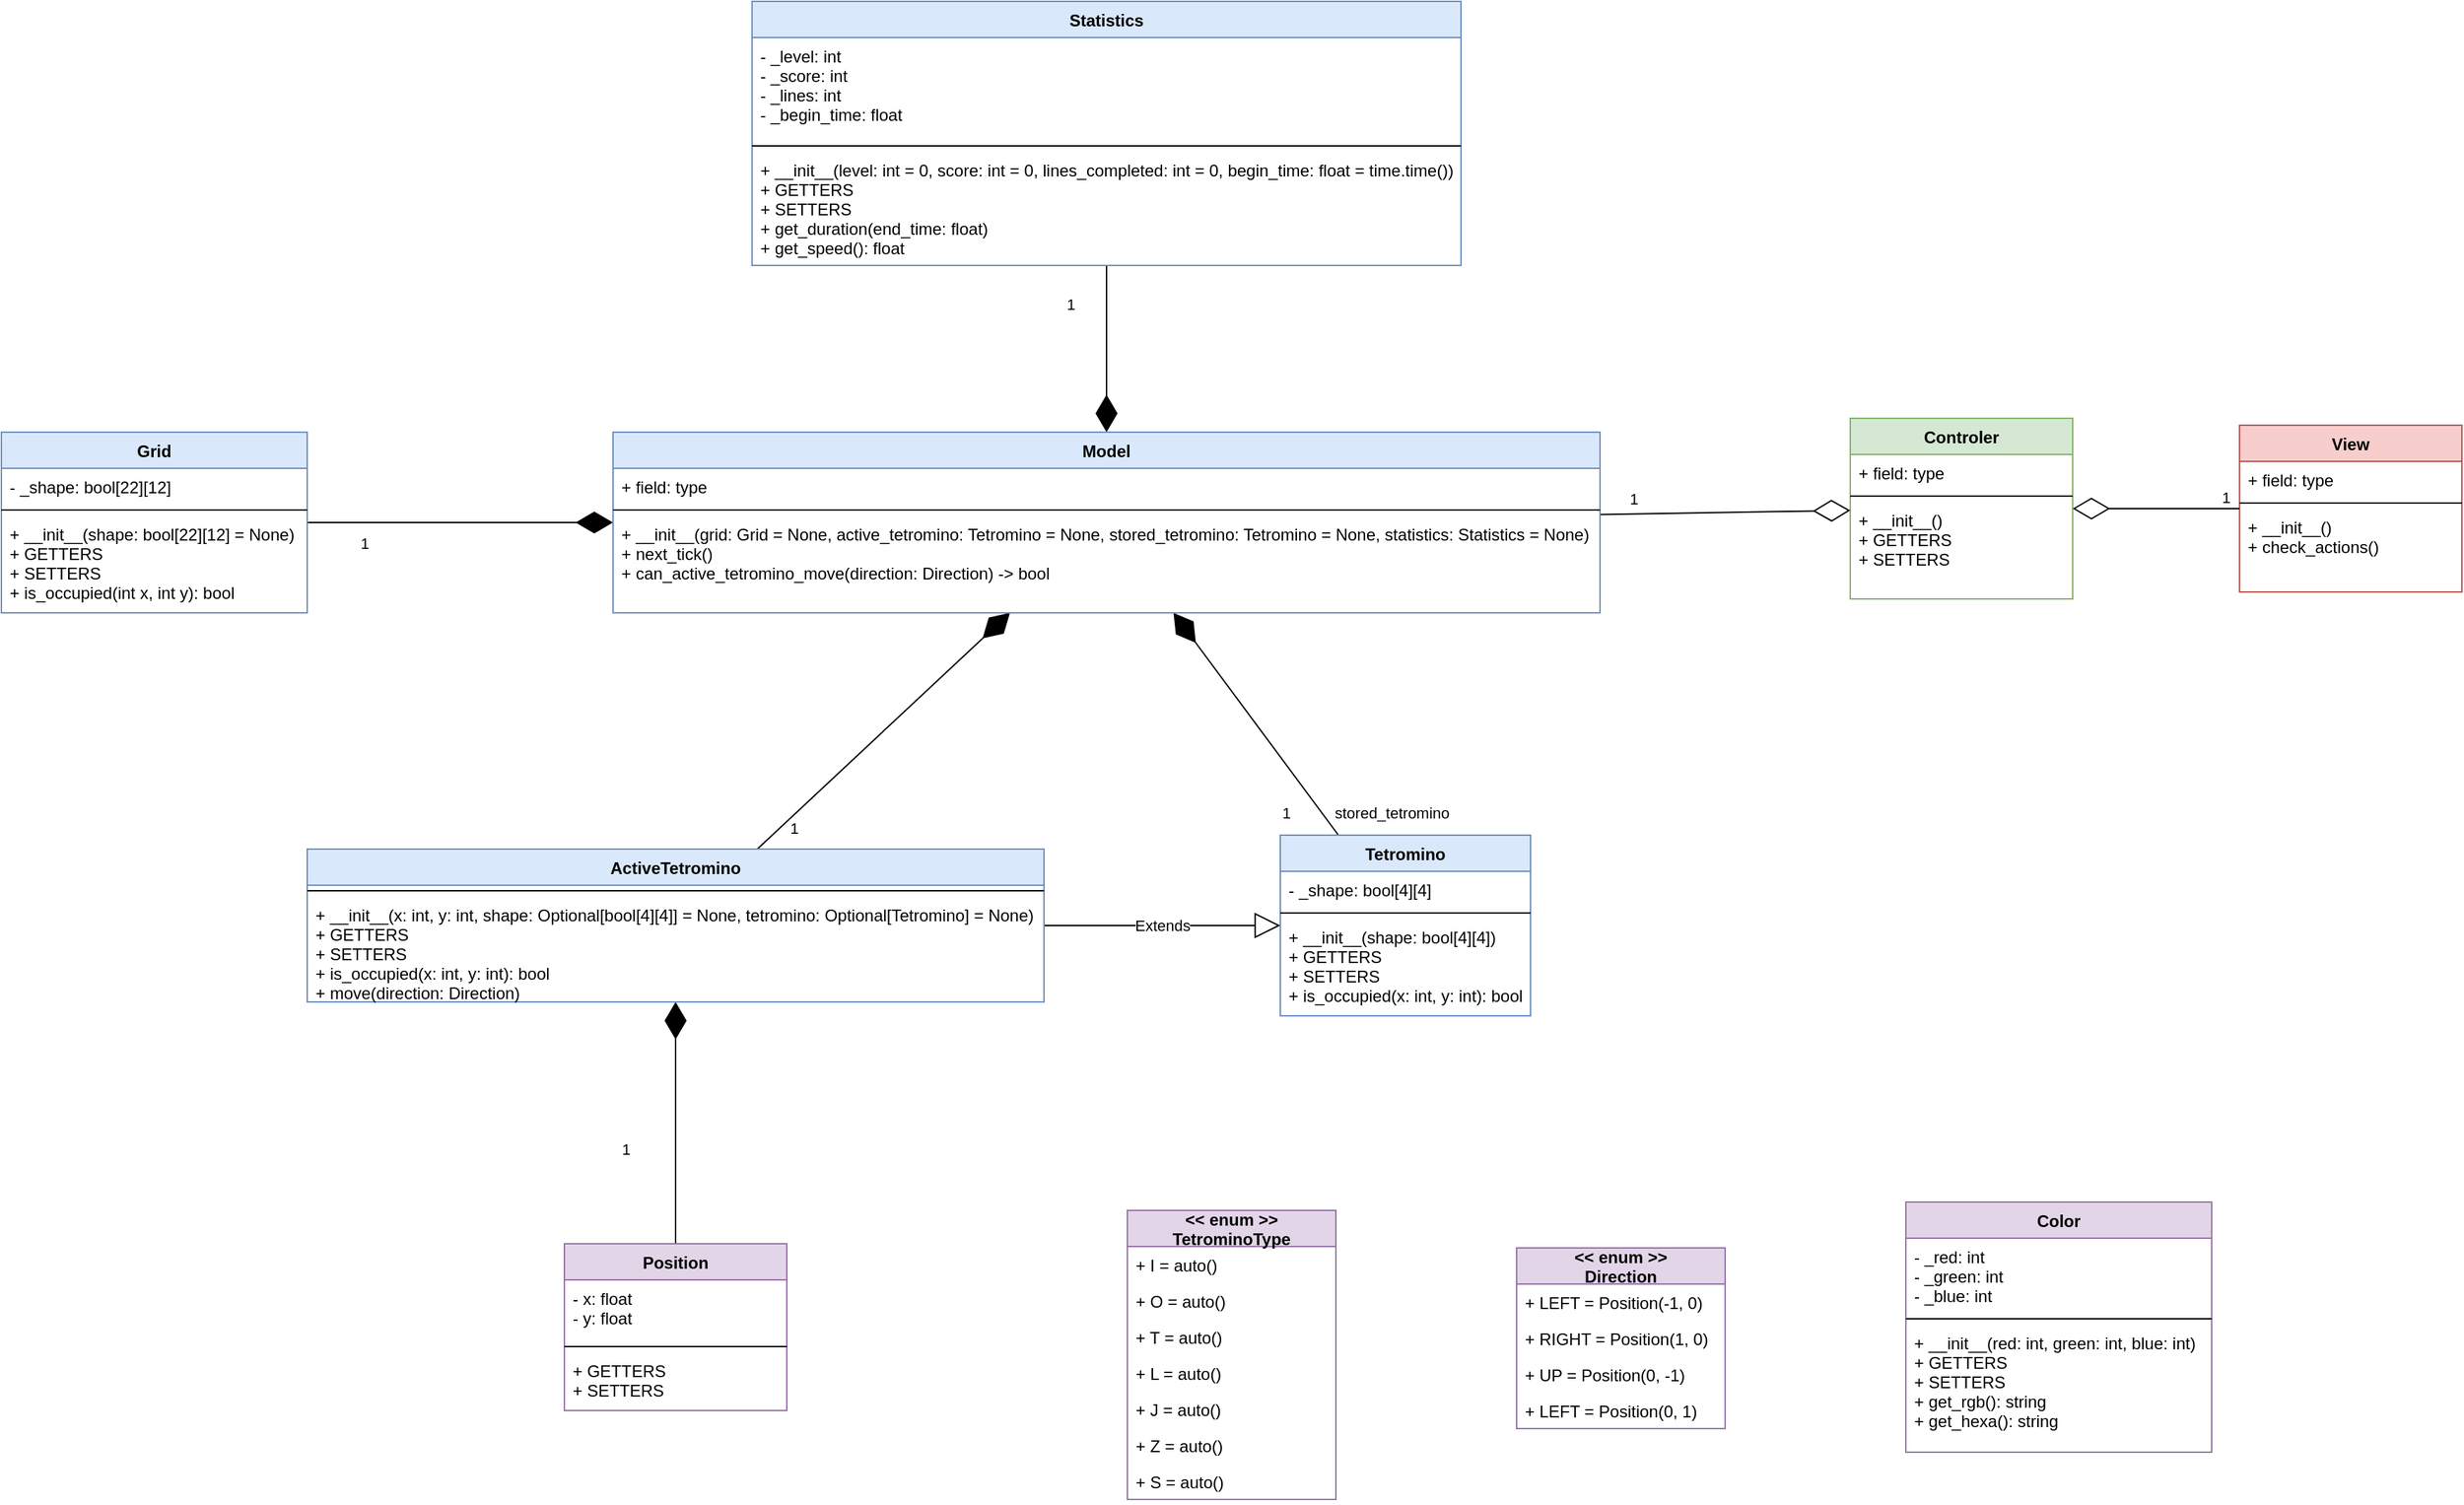 <mxfile version="13.7.9" type="device"><diagram id="LG4WflgYfopz1KUowW6H" name="Page-1"><mxGraphModel dx="2302" dy="1393" grid="1" gridSize="10" guides="1" tooltips="1" connect="1" arrows="0" fold="1" page="0" pageScale="1" pageWidth="827" pageHeight="1169" math="0" shadow="0"><root><mxCell id="0"/><mxCell id="1" parent="0"/><mxCell id="iFen5r1rHBEtQb6zMY1m-44" value="" style="endArrow=diamondThin;endFill=1;endSize=24;html=1;" parent="1" source="iFen5r1rHBEtQb6zMY1m-32" target="iFen5r1rHBEtQb6zMY1m-1" edge="1"><mxGeometry width="160" relative="1" as="geometry"><mxPoint y="364" as="sourcePoint"/><mxPoint y="310" as="targetPoint"/></mxGeometry></mxCell><mxCell id="iFen5r1rHBEtQb6zMY1m-71" value="1" style="edgeLabel;html=1;align=center;verticalAlign=middle;resizable=0;points=[];" parent="iFen5r1rHBEtQb6zMY1m-44" vertex="1" connectable="0"><mxGeometry x="-0.359" y="2" relative="1" as="geometry"><mxPoint x="-28.57" y="-11" as="offset"/></mxGeometry></mxCell><mxCell id="iFen5r1rHBEtQb6zMY1m-59" value="" style="endArrow=diamondThin;endFill=1;endSize=24;html=1;" parent="1" source="iFen5r1rHBEtQb6zMY1m-61" target="iFen5r1rHBEtQb6zMY1m-1" edge="1"><mxGeometry width="160" relative="1" as="geometry"><mxPoint x="270.0" y="388" as="sourcePoint"/><mxPoint x="80" y="262" as="targetPoint"/></mxGeometry></mxCell><mxCell id="iFen5r1rHBEtQb6zMY1m-60" value="1" style="edgeLabel;html=1;align=center;verticalAlign=middle;resizable=0;points=[];" parent="iFen5r1rHBEtQb6zMY1m-59" vertex="1" connectable="0"><mxGeometry x="-0.109" y="1" relative="1" as="geometry"><mxPoint x="-56.86" y="16.0" as="offset"/></mxGeometry></mxCell><mxCell id="iFen5r1rHBEtQb6zMY1m-72" value="" style="endArrow=diamondThin;endFill=1;endSize=24;html=1;" parent="1" source="iFen5r1rHBEtQb6zMY1m-65" target="iFen5r1rHBEtQb6zMY1m-1" edge="1"><mxGeometry width="160" relative="1" as="geometry"><mxPoint x="-40" y="372" as="sourcePoint"/><mxPoint x="20" y="302" as="targetPoint"/></mxGeometry></mxCell><mxCell id="iFen5r1rHBEtQb6zMY1m-73" value="1" style="edgeLabel;html=1;align=center;verticalAlign=middle;resizable=0;points=[];" parent="iFen5r1rHBEtQb6zMY1m-72" vertex="1" connectable="0"><mxGeometry x="-0.702" relative="1" as="geometry"><mxPoint x="-20.03" y="7.14" as="offset"/></mxGeometry></mxCell><mxCell id="iFen5r1rHBEtQb6zMY1m-74" value="stored_tetromino" style="edgeLabel;html=1;align=center;verticalAlign=middle;resizable=0;points=[];" parent="iFen5r1rHBEtQb6zMY1m-72" vertex="1" connectable="0"><mxGeometry x="-0.534" relative="1" as="geometry"><mxPoint x="65.59" y="21.12" as="offset"/></mxGeometry></mxCell><mxCell id="iFen5r1rHBEtQb6zMY1m-75" value="" style="endArrow=diamondThin;endFill=1;endSize=24;html=1;" parent="1" source="MVBauPSFIROXOEQPaAqL-12" target="iFen5r1rHBEtQb6zMY1m-1" edge="1"><mxGeometry width="160" relative="1" as="geometry"><mxPoint x="-80" y="362" as="sourcePoint"/><mxPoint x="-54.717" y="270" as="targetPoint"/><Array as="points"/></mxGeometry></mxCell><mxCell id="iFen5r1rHBEtQb6zMY1m-76" value="1" style="edgeLabel;html=1;align=center;verticalAlign=middle;resizable=0;points=[];" parent="iFen5r1rHBEtQb6zMY1m-75" vertex="1" connectable="0"><mxGeometry x="-0.702" relative="1" as="geometry"><mxPoint x="-1.1" y="10.05" as="offset"/></mxGeometry></mxCell><mxCell id="iFen5r1rHBEtQb6zMY1m-32" value="Statistics" style="swimlane;fontStyle=1;align=center;verticalAlign=top;childLayout=stackLayout;horizontal=1;startSize=26;horizontalStack=0;resizeParent=1;resizeParentMax=0;resizeLast=0;collapsible=1;marginBottom=0;fillColor=#dae8fc;strokeColor=#6c8ebf;" parent="1" vertex="1"><mxGeometry x="-510" y="-150" width="510" height="190" as="geometry"/></mxCell><mxCell id="iFen5r1rHBEtQb6zMY1m-33" value="- _level: int&#10;- _score: int&#10;- _lines: int&#10;- _begin_time: float" style="text;strokeColor=none;fillColor=none;align=left;verticalAlign=top;spacingLeft=4;spacingRight=4;overflow=hidden;rotatable=0;points=[[0,0.5],[1,0.5]];portConstraint=eastwest;" parent="iFen5r1rHBEtQb6zMY1m-32" vertex="1"><mxGeometry y="26" width="510" height="74" as="geometry"/></mxCell><mxCell id="iFen5r1rHBEtQb6zMY1m-34" value="" style="line;strokeWidth=1;fillColor=none;align=left;verticalAlign=middle;spacingTop=-1;spacingLeft=3;spacingRight=3;rotatable=0;labelPosition=right;points=[];portConstraint=eastwest;" parent="iFen5r1rHBEtQb6zMY1m-32" vertex="1"><mxGeometry y="100" width="510" height="8" as="geometry"/></mxCell><mxCell id="iFen5r1rHBEtQb6zMY1m-35" value="+ __init__(level: int = 0, score: int = 0, lines_completed: int = 0, begin_time: float = time.time())&#10;+ GETTERS&#10;+ SETTERS&#10;+ get_duration(end_time: float)&#10;+ get_speed(): float" style="text;strokeColor=none;fillColor=none;align=left;verticalAlign=top;spacingLeft=4;spacingRight=4;overflow=hidden;rotatable=0;points=[[0,0.5],[1,0.5]];portConstraint=eastwest;" parent="iFen5r1rHBEtQb6zMY1m-32" vertex="1"><mxGeometry y="108" width="510" height="82" as="geometry"/></mxCell><mxCell id="iFen5r1rHBEtQb6zMY1m-9" value="Controler" style="swimlane;fontStyle=1;align=center;verticalAlign=top;childLayout=stackLayout;horizontal=1;startSize=26;horizontalStack=0;resizeParent=1;resizeParentMax=0;resizeLast=0;collapsible=1;marginBottom=0;fillColor=#d5e8d4;strokeColor=#82b366;" parent="1" vertex="1"><mxGeometry x="280" y="150" width="160" height="130" as="geometry"/></mxCell><mxCell id="iFen5r1rHBEtQb6zMY1m-10" value="+ field: type" style="text;strokeColor=none;fillColor=none;align=left;verticalAlign=top;spacingLeft=4;spacingRight=4;overflow=hidden;rotatable=0;points=[[0,0.5],[1,0.5]];portConstraint=eastwest;" parent="iFen5r1rHBEtQb6zMY1m-9" vertex="1"><mxGeometry y="26" width="160" height="26" as="geometry"/></mxCell><mxCell id="iFen5r1rHBEtQb6zMY1m-11" value="" style="line;strokeWidth=1;fillColor=none;align=left;verticalAlign=middle;spacingTop=-1;spacingLeft=3;spacingRight=3;rotatable=0;labelPosition=right;points=[];portConstraint=eastwest;" parent="iFen5r1rHBEtQb6zMY1m-9" vertex="1"><mxGeometry y="52" width="160" height="8" as="geometry"/></mxCell><mxCell id="iFen5r1rHBEtQb6zMY1m-12" value="+ __init__()&#10;+ GETTERS&#10;+ SETTERS" style="text;strokeColor=none;fillColor=none;align=left;verticalAlign=top;spacingLeft=4;spacingRight=4;overflow=hidden;rotatable=0;points=[[0,0.5],[1,0.5]];portConstraint=eastwest;" parent="iFen5r1rHBEtQb6zMY1m-9" vertex="1"><mxGeometry y="60" width="160" height="70" as="geometry"/></mxCell><mxCell id="iFen5r1rHBEtQb6zMY1m-5" value="View" style="swimlane;fontStyle=1;align=center;verticalAlign=top;childLayout=stackLayout;horizontal=1;startSize=26;horizontalStack=0;resizeParent=1;resizeParentMax=0;resizeLast=0;collapsible=1;marginBottom=0;fillColor=#f8cecc;strokeColor=#b85450;" parent="1" vertex="1"><mxGeometry x="560" y="155" width="160" height="120" as="geometry"/></mxCell><mxCell id="iFen5r1rHBEtQb6zMY1m-6" value="+ field: type" style="text;strokeColor=none;fillColor=none;align=left;verticalAlign=top;spacingLeft=4;spacingRight=4;overflow=hidden;rotatable=0;points=[[0,0.5],[1,0.5]];portConstraint=eastwest;" parent="iFen5r1rHBEtQb6zMY1m-5" vertex="1"><mxGeometry y="26" width="160" height="26" as="geometry"/></mxCell><mxCell id="iFen5r1rHBEtQb6zMY1m-7" value="" style="line;strokeWidth=1;fillColor=none;align=left;verticalAlign=middle;spacingTop=-1;spacingLeft=3;spacingRight=3;rotatable=0;labelPosition=right;points=[];portConstraint=eastwest;" parent="iFen5r1rHBEtQb6zMY1m-5" vertex="1"><mxGeometry y="52" width="160" height="8" as="geometry"/></mxCell><mxCell id="iFen5r1rHBEtQb6zMY1m-8" value="+ __init__()&#10;+ check_actions()" style="text;strokeColor=none;fillColor=none;align=left;verticalAlign=top;spacingLeft=4;spacingRight=4;overflow=hidden;rotatable=0;points=[[0,0.5],[1,0.5]];portConstraint=eastwest;" parent="iFen5r1rHBEtQb6zMY1m-5" vertex="1"><mxGeometry y="60" width="160" height="60" as="geometry"/></mxCell><mxCell id="MVBauPSFIROXOEQPaAqL-9" value="" style="endArrow=diamondThin;endFill=1;endSize=24;html=1;" parent="1" source="MVBauPSFIROXOEQPaAqL-5" target="MVBauPSFIROXOEQPaAqL-12" edge="1"><mxGeometry width="160" relative="1" as="geometry"><mxPoint x="-770" y="340" as="sourcePoint"/><mxPoint x="-610" y="340" as="targetPoint"/></mxGeometry></mxCell><mxCell id="MVBauPSFIROXOEQPaAqL-16" value="1" style="edgeLabel;html=1;align=center;verticalAlign=middle;resizable=0;points=[];" parent="MVBauPSFIROXOEQPaAqL-9" vertex="1" connectable="0"><mxGeometry x="-0.307" y="1" relative="1" as="geometry"><mxPoint x="-35.14" y="-8" as="offset"/></mxGeometry></mxCell><mxCell id="MVBauPSFIROXOEQPaAqL-18" value="Extends" style="endArrow=block;endSize=16;endFill=0;html=1;" parent="1" source="MVBauPSFIROXOEQPaAqL-12" target="iFen5r1rHBEtQb6zMY1m-65" edge="1"><mxGeometry width="160" relative="1" as="geometry"><mxPoint x="-800" y="380" as="sourcePoint"/><mxPoint x="-640" y="380" as="targetPoint"/></mxGeometry></mxCell><mxCell id="iFen5r1rHBEtQb6zMY1m-61" value="Grid" style="swimlane;fontStyle=1;align=center;verticalAlign=top;childLayout=stackLayout;horizontal=1;startSize=26;horizontalStack=0;resizeParent=1;resizeParentMax=0;resizeLast=0;collapsible=1;marginBottom=0;fillColor=#dae8fc;strokeColor=#6c8ebf;" parent="1" vertex="1"><mxGeometry x="-1050" y="160" width="220" height="130" as="geometry"/></mxCell><mxCell id="iFen5r1rHBEtQb6zMY1m-62" value="- _shape: bool[22][12]" style="text;strokeColor=none;fillColor=none;align=left;verticalAlign=top;spacingLeft=4;spacingRight=4;overflow=hidden;rotatable=0;points=[[0,0.5],[1,0.5]];portConstraint=eastwest;" parent="iFen5r1rHBEtQb6zMY1m-61" vertex="1"><mxGeometry y="26" width="220" height="26" as="geometry"/></mxCell><mxCell id="iFen5r1rHBEtQb6zMY1m-63" value="" style="line;strokeWidth=1;fillColor=none;align=left;verticalAlign=middle;spacingTop=-1;spacingLeft=3;spacingRight=3;rotatable=0;labelPosition=right;points=[];portConstraint=eastwest;" parent="iFen5r1rHBEtQb6zMY1m-61" vertex="1"><mxGeometry y="52" width="220" height="8" as="geometry"/></mxCell><mxCell id="iFen5r1rHBEtQb6zMY1m-64" value="+ __init__(shape: bool[22][12] = None)&#10;+ GETTERS&#10;+ SETTERS&#10;+ is_occupied(int x, int y): bool" style="text;strokeColor=none;fillColor=none;align=left;verticalAlign=top;spacingLeft=4;spacingRight=4;overflow=hidden;rotatable=0;points=[[0,0.5],[1,0.5]];portConstraint=eastwest;" parent="iFen5r1rHBEtQb6zMY1m-61" vertex="1"><mxGeometry y="60" width="220" height="70" as="geometry"/></mxCell><mxCell id="iFen5r1rHBEtQb6zMY1m-65" value="Tetromino" style="swimlane;fontStyle=1;align=center;verticalAlign=top;childLayout=stackLayout;horizontal=1;startSize=26;horizontalStack=0;resizeParent=1;resizeParentMax=0;resizeLast=0;collapsible=1;marginBottom=0;fillColor=#dae8fc;strokeColor=#6c8ebf;" parent="1" vertex="1"><mxGeometry x="-130" y="450" width="180" height="130" as="geometry"/></mxCell><mxCell id="iFen5r1rHBEtQb6zMY1m-66" value="- _shape: bool[4][4]" style="text;strokeColor=none;fillColor=none;align=left;verticalAlign=top;spacingLeft=4;spacingRight=4;overflow=hidden;rotatable=0;points=[[0,0.5],[1,0.5]];portConstraint=eastwest;" parent="iFen5r1rHBEtQb6zMY1m-65" vertex="1"><mxGeometry y="26" width="180" height="26" as="geometry"/></mxCell><mxCell id="iFen5r1rHBEtQb6zMY1m-67" value="" style="line;strokeWidth=1;fillColor=none;align=left;verticalAlign=middle;spacingTop=-1;spacingLeft=3;spacingRight=3;rotatable=0;labelPosition=right;points=[];portConstraint=eastwest;" parent="iFen5r1rHBEtQb6zMY1m-65" vertex="1"><mxGeometry y="52" width="180" height="8" as="geometry"/></mxCell><mxCell id="iFen5r1rHBEtQb6zMY1m-68" value="+ __init__(shape: bool[4][4])&#10;+ GETTERS&#10;+ SETTERS&#10;+ is_occupied(x: int, y: int): bool" style="text;strokeColor=none;fillColor=none;align=left;verticalAlign=top;spacingLeft=4;spacingRight=4;overflow=hidden;rotatable=0;points=[[0,0.5],[1,0.5]];portConstraint=eastwest;" parent="iFen5r1rHBEtQb6zMY1m-65" vertex="1"><mxGeometry y="60" width="180" height="70" as="geometry"/></mxCell><mxCell id="MVBauPSFIROXOEQPaAqL-12" value="ActiveTetromino" style="swimlane;fontStyle=1;align=center;verticalAlign=top;childLayout=stackLayout;horizontal=1;startSize=26;horizontalStack=0;resizeParent=1;resizeParentMax=0;resizeLast=0;collapsible=1;marginBottom=0;fillColor=#dae8fc;strokeColor=#6c8ebf;" parent="1" vertex="1"><mxGeometry x="-830" y="460" width="530" height="110" as="geometry"/></mxCell><mxCell id="MVBauPSFIROXOEQPaAqL-14" value="" style="line;strokeWidth=1;fillColor=none;align=left;verticalAlign=middle;spacingTop=-1;spacingLeft=3;spacingRight=3;rotatable=0;labelPosition=right;points=[];portConstraint=eastwest;" parent="MVBauPSFIROXOEQPaAqL-12" vertex="1"><mxGeometry y="26" width="530" height="8" as="geometry"/></mxCell><mxCell id="MVBauPSFIROXOEQPaAqL-15" value="+ __init__(x: int, y: int, shape: Optional[bool[4][4]] = None, tetromino: Optional[Tetromino] = None)&#10;+ GETTERS&#10;+ SETTERS&#10;+ is_occupied(x: int, y: int): bool&#10;+ move(direction: Direction)" style="text;strokeColor=none;fillColor=none;align=left;verticalAlign=top;spacingLeft=4;spacingRight=4;overflow=hidden;rotatable=0;points=[[0,0.5],[1,0.5]];portConstraint=eastwest;" parent="MVBauPSFIROXOEQPaAqL-12" vertex="1"><mxGeometry y="34" width="530" height="76" as="geometry"/></mxCell><mxCell id="OhlwuKTcIDxxPLKMGdSg-1" value="&lt;&lt; enum &gt;&gt;&#10;Direction" style="swimlane;fontStyle=1;childLayout=stackLayout;horizontal=1;startSize=26;fillColor=#e1d5e7;horizontalStack=0;resizeParent=1;resizeParentMax=0;resizeLast=0;collapsible=1;marginBottom=0;rounded=0;strokeColor=#9673a6;" vertex="1" parent="1"><mxGeometry x="40" y="747" width="150" height="130" as="geometry"/></mxCell><mxCell id="OhlwuKTcIDxxPLKMGdSg-2" value="+ LEFT = Position(-1, 0)" style="text;strokeColor=none;fillColor=none;align=left;verticalAlign=top;spacingLeft=4;spacingRight=4;overflow=hidden;rotatable=0;points=[[0,0.5],[1,0.5]];portConstraint=eastwest;" vertex="1" parent="OhlwuKTcIDxxPLKMGdSg-1"><mxGeometry y="26" width="150" height="26" as="geometry"/></mxCell><mxCell id="OhlwuKTcIDxxPLKMGdSg-3" value="+ RIGHT = Position(1, 0)" style="text;strokeColor=none;fillColor=none;align=left;verticalAlign=top;spacingLeft=4;spacingRight=4;overflow=hidden;rotatable=0;points=[[0,0.5],[1,0.5]];portConstraint=eastwest;" vertex="1" parent="OhlwuKTcIDxxPLKMGdSg-1"><mxGeometry y="52" width="150" height="26" as="geometry"/></mxCell><mxCell id="OhlwuKTcIDxxPLKMGdSg-4" value="+ UP = Position(0, -1)" style="text;strokeColor=none;fillColor=none;align=left;verticalAlign=top;spacingLeft=4;spacingRight=4;overflow=hidden;rotatable=0;points=[[0,0.5],[1,0.5]];portConstraint=eastwest;" vertex="1" parent="OhlwuKTcIDxxPLKMGdSg-1"><mxGeometry y="78" width="150" height="26" as="geometry"/></mxCell><mxCell id="OhlwuKTcIDxxPLKMGdSg-5" value="+ LEFT = Position(0, 1)" style="text;strokeColor=none;fillColor=none;align=left;verticalAlign=top;spacingLeft=4;spacingRight=4;overflow=hidden;rotatable=0;points=[[0,0.5],[1,0.5]];portConstraint=eastwest;" vertex="1" parent="OhlwuKTcIDxxPLKMGdSg-1"><mxGeometry y="104" width="150" height="26" as="geometry"/></mxCell><mxCell id="OhlwuKTcIDxxPLKMGdSg-6" value="&lt;&lt; enum &gt;&gt;&#10;TetrominoType" style="swimlane;fontStyle=1;childLayout=stackLayout;horizontal=1;startSize=26;fillColor=#e1d5e7;horizontalStack=0;resizeParent=1;resizeParentMax=0;resizeLast=0;collapsible=1;marginBottom=0;rounded=0;strokeColor=#9673a6;" vertex="1" parent="1"><mxGeometry x="-240" y="720" width="150" height="208" as="geometry"/></mxCell><mxCell id="OhlwuKTcIDxxPLKMGdSg-7" value="+ I = auto()" style="text;strokeColor=none;fillColor=none;align=left;verticalAlign=top;spacingLeft=4;spacingRight=4;overflow=hidden;rotatable=0;points=[[0,0.5],[1,0.5]];portConstraint=eastwest;" vertex="1" parent="OhlwuKTcIDxxPLKMGdSg-6"><mxGeometry y="26" width="150" height="26" as="geometry"/></mxCell><mxCell id="OhlwuKTcIDxxPLKMGdSg-8" value="+ O = auto()" style="text;strokeColor=none;fillColor=none;align=left;verticalAlign=top;spacingLeft=4;spacingRight=4;overflow=hidden;rotatable=0;points=[[0,0.5],[1,0.5]];portConstraint=eastwest;" vertex="1" parent="OhlwuKTcIDxxPLKMGdSg-6"><mxGeometry y="52" width="150" height="26" as="geometry"/></mxCell><mxCell id="OhlwuKTcIDxxPLKMGdSg-9" value="+ T = auto()" style="text;strokeColor=none;fillColor=none;align=left;verticalAlign=top;spacingLeft=4;spacingRight=4;overflow=hidden;rotatable=0;points=[[0,0.5],[1,0.5]];portConstraint=eastwest;" vertex="1" parent="OhlwuKTcIDxxPLKMGdSg-6"><mxGeometry y="78" width="150" height="26" as="geometry"/></mxCell><mxCell id="OhlwuKTcIDxxPLKMGdSg-10" value="+ L = auto()" style="text;strokeColor=none;fillColor=none;align=left;verticalAlign=top;spacingLeft=4;spacingRight=4;overflow=hidden;rotatable=0;points=[[0,0.5],[1,0.5]];portConstraint=eastwest;" vertex="1" parent="OhlwuKTcIDxxPLKMGdSg-6"><mxGeometry y="104" width="150" height="26" as="geometry"/></mxCell><mxCell id="OhlwuKTcIDxxPLKMGdSg-11" value="+ J = auto()" style="text;strokeColor=none;fillColor=none;align=left;verticalAlign=top;spacingLeft=4;spacingRight=4;overflow=hidden;rotatable=0;points=[[0,0.5],[1,0.5]];portConstraint=eastwest;" vertex="1" parent="OhlwuKTcIDxxPLKMGdSg-6"><mxGeometry y="130" width="150" height="26" as="geometry"/></mxCell><mxCell id="OhlwuKTcIDxxPLKMGdSg-12" value="+ Z = auto()" style="text;strokeColor=none;fillColor=none;align=left;verticalAlign=top;spacingLeft=4;spacingRight=4;overflow=hidden;rotatable=0;points=[[0,0.5],[1,0.5]];portConstraint=eastwest;" vertex="1" parent="OhlwuKTcIDxxPLKMGdSg-6"><mxGeometry y="156" width="150" height="26" as="geometry"/></mxCell><mxCell id="OhlwuKTcIDxxPLKMGdSg-13" value="+ S = auto()" style="text;strokeColor=none;fillColor=none;align=left;verticalAlign=top;spacingLeft=4;spacingRight=4;overflow=hidden;rotatable=0;points=[[0,0.5],[1,0.5]];portConstraint=eastwest;" vertex="1" parent="OhlwuKTcIDxxPLKMGdSg-6"><mxGeometry y="182" width="150" height="26" as="geometry"/></mxCell><mxCell id="MVBauPSFIROXOEQPaAqL-5" value="Position" style="swimlane;fontStyle=1;align=center;verticalAlign=top;childLayout=stackLayout;horizontal=1;startSize=26;horizontalStack=0;resizeParent=1;resizeParentMax=0;resizeLast=0;collapsible=1;marginBottom=0;fillColor=#e1d5e7;strokeColor=#9673a6;" parent="1" vertex="1"><mxGeometry x="-645" y="744" width="160" height="120" as="geometry"/></mxCell><mxCell id="MVBauPSFIROXOEQPaAqL-6" value="- x: float&#10;- y: float" style="text;strokeColor=none;fillColor=none;align=left;verticalAlign=top;spacingLeft=4;spacingRight=4;overflow=hidden;rotatable=0;points=[[0,0.5],[1,0.5]];portConstraint=eastwest;" parent="MVBauPSFIROXOEQPaAqL-5" vertex="1"><mxGeometry y="26" width="160" height="44" as="geometry"/></mxCell><mxCell id="MVBauPSFIROXOEQPaAqL-7" value="" style="line;strokeWidth=1;fillColor=none;align=left;verticalAlign=middle;spacingTop=-1;spacingLeft=3;spacingRight=3;rotatable=0;labelPosition=right;points=[];portConstraint=eastwest;" parent="MVBauPSFIROXOEQPaAqL-5" vertex="1"><mxGeometry y="70" width="160" height="8" as="geometry"/></mxCell><mxCell id="MVBauPSFIROXOEQPaAqL-8" value="+ GETTERS&#10;+ SETTERS" style="text;strokeColor=none;fillColor=none;align=left;verticalAlign=top;spacingLeft=4;spacingRight=4;overflow=hidden;rotatable=0;points=[[0,0.5],[1,0.5]];portConstraint=eastwest;" parent="MVBauPSFIROXOEQPaAqL-5" vertex="1"><mxGeometry y="78" width="160" height="42" as="geometry"/></mxCell><mxCell id="OhlwuKTcIDxxPLKMGdSg-33" value="" style="endArrow=diamondThin;endFill=0;endSize=24;html=1;" edge="1" parent="1" source="iFen5r1rHBEtQb6zMY1m-1" target="iFen5r1rHBEtQb6zMY1m-9"><mxGeometry width="160" relative="1" as="geometry"><mxPoint x="130" y="360" as="sourcePoint"/><mxPoint x="290" y="360" as="targetPoint"/></mxGeometry></mxCell><mxCell id="OhlwuKTcIDxxPLKMGdSg-35" value="1" style="edgeLabel;html=1;align=center;verticalAlign=middle;resizable=0;points=[];" vertex="1" connectable="0" parent="OhlwuKTcIDxxPLKMGdSg-33"><mxGeometry x="-0.552" y="-1" relative="1" as="geometry"><mxPoint x="-16.91" y="-11.79" as="offset"/></mxGeometry></mxCell><mxCell id="OhlwuKTcIDxxPLKMGdSg-34" value="" style="endArrow=diamondThin;endFill=0;endSize=24;html=1;" edge="1" parent="1" source="iFen5r1rHBEtQb6zMY1m-5" target="iFen5r1rHBEtQb6zMY1m-9"><mxGeometry width="160" relative="1" as="geometry"><mxPoint x="150" y="351.936" as="sourcePoint"/><mxPoint x="270" y="350.0" as="targetPoint"/></mxGeometry></mxCell><mxCell id="OhlwuKTcIDxxPLKMGdSg-36" value="1" style="edgeLabel;html=1;align=center;verticalAlign=middle;resizable=0;points=[];" vertex="1" connectable="0" parent="OhlwuKTcIDxxPLKMGdSg-34"><mxGeometry x="-0.851" relative="1" as="geometry"><mxPoint x="-1.03" y="-8" as="offset"/></mxGeometry></mxCell><mxCell id="iFen5r1rHBEtQb6zMY1m-1" value="Model" style="swimlane;fontStyle=1;align=center;verticalAlign=top;childLayout=stackLayout;horizontal=1;startSize=26;horizontalStack=0;resizeParent=1;resizeParentMax=0;resizeLast=0;collapsible=1;marginBottom=0;fillColor=#dae8fc;strokeColor=#6c8ebf;" parent="1" vertex="1"><mxGeometry x="-610" y="160" width="710" height="130" as="geometry"/></mxCell><mxCell id="iFen5r1rHBEtQb6zMY1m-2" value="+ field: type" style="text;strokeColor=none;fillColor=none;align=left;verticalAlign=top;spacingLeft=4;spacingRight=4;overflow=hidden;rotatable=0;points=[[0,0.5],[1,0.5]];portConstraint=eastwest;" parent="iFen5r1rHBEtQb6zMY1m-1" vertex="1"><mxGeometry y="26" width="710" height="26" as="geometry"/></mxCell><mxCell id="iFen5r1rHBEtQb6zMY1m-3" value="" style="line;strokeWidth=1;fillColor=none;align=left;verticalAlign=middle;spacingTop=-1;spacingLeft=3;spacingRight=3;rotatable=0;labelPosition=right;points=[];portConstraint=eastwest;" parent="iFen5r1rHBEtQb6zMY1m-1" vertex="1"><mxGeometry y="52" width="710" height="8" as="geometry"/></mxCell><mxCell id="iFen5r1rHBEtQb6zMY1m-4" value="+ __init__(grid: Grid = None, active_tetromino: Tetromino = None, stored_tetromino: Tetromino = None, statistics: Statistics = None)&#10;+ next_tick()&#10;+ can_active_tetromino_move(direction: Direction) -&gt; bool" style="text;strokeColor=none;fillColor=none;align=left;verticalAlign=top;spacingLeft=4;spacingRight=4;overflow=hidden;rotatable=0;points=[[0,0.5],[1,0.5]];portConstraint=eastwest;" parent="iFen5r1rHBEtQb6zMY1m-1" vertex="1"><mxGeometry y="60" width="710" height="70" as="geometry"/></mxCell><mxCell id="iFen5r1rHBEtQb6zMY1m-69" value="Color" style="swimlane;fontStyle=1;align=center;verticalAlign=top;childLayout=stackLayout;horizontal=1;startSize=26;horizontalStack=0;resizeParent=1;resizeParentMax=0;resizeLast=0;collapsible=1;marginBottom=0;fillColor=#e1d5e7;strokeColor=#9673a6;" parent="1" vertex="1"><mxGeometry x="320" y="714" width="220" height="180" as="geometry"/></mxCell><mxCell id="iFen5r1rHBEtQb6zMY1m-70" value="- _red: int&#10;- _green: int&#10;- _blue: int" style="text;strokeColor=none;fillColor=none;align=left;verticalAlign=top;spacingLeft=4;spacingRight=4;overflow=hidden;rotatable=0;points=[[0,0.5],[1,0.5]];portConstraint=eastwest;" parent="iFen5r1rHBEtQb6zMY1m-69" vertex="1"><mxGeometry y="26" width="220" height="54" as="geometry"/></mxCell><mxCell id="U7QJbbIodbmrVJAv_2BX-1" value="" style="line;strokeWidth=1;fillColor=none;align=left;verticalAlign=middle;spacingTop=-1;spacingLeft=3;spacingRight=3;rotatable=0;labelPosition=right;points=[];portConstraint=eastwest;" parent="iFen5r1rHBEtQb6zMY1m-69" vertex="1"><mxGeometry y="80" width="220" height="8" as="geometry"/></mxCell><mxCell id="U7QJbbIodbmrVJAv_2BX-3" value="+ __init__(red: int, green: int, blue: int)&#10;+ GETTERS&#10;+ SETTERS&#10;+ get_rgb(): string&#10;+ get_hexa(): string" style="text;strokeColor=none;fillColor=none;align=left;verticalAlign=top;spacingLeft=4;spacingRight=4;overflow=hidden;rotatable=0;points=[[0,0.5],[1,0.5]];portConstraint=eastwest;" parent="iFen5r1rHBEtQb6zMY1m-69" vertex="1"><mxGeometry y="88" width="220" height="92" as="geometry"/></mxCell></root></mxGraphModel></diagram></mxfile>